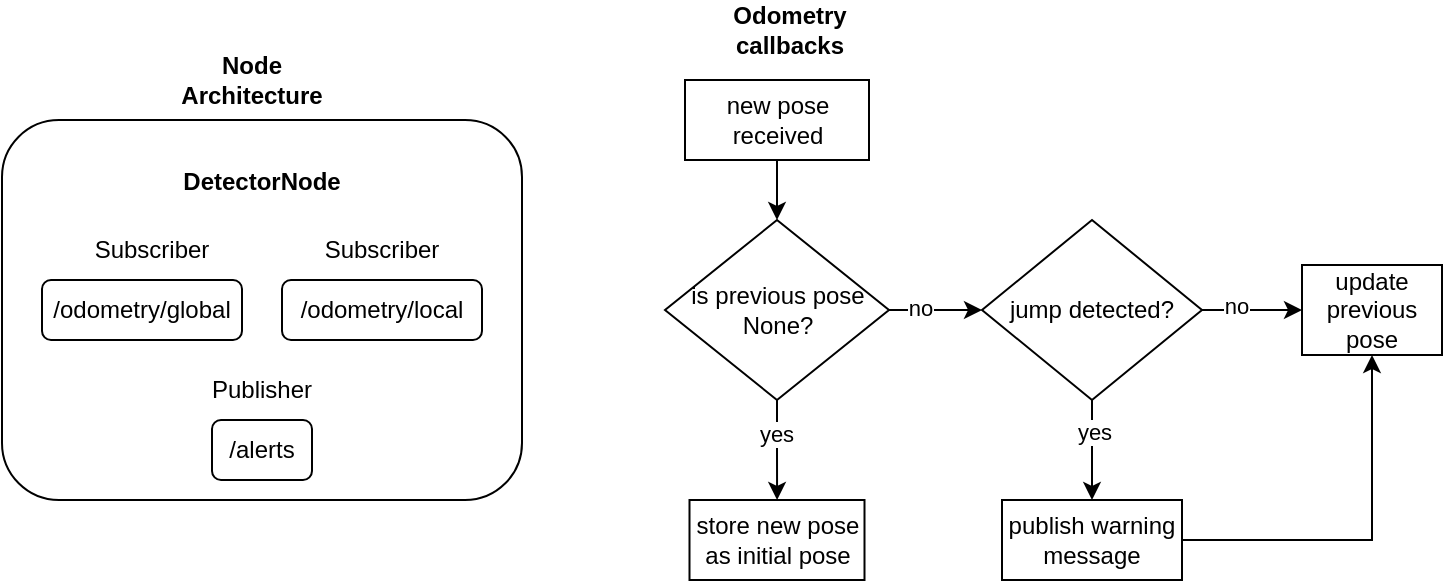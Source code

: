 <mxfile version="24.5.4" type="device">
  <diagram name="Page-1" id="WhUl5oQs7Qrf4h8sA8Bf">
    <mxGraphModel dx="859" dy="581" grid="1" gridSize="10" guides="1" tooltips="1" connect="1" arrows="1" fold="1" page="1" pageScale="1" pageWidth="850" pageHeight="1100" math="0" shadow="0">
      <root>
        <mxCell id="0" />
        <mxCell id="1" parent="0" />
        <mxCell id="d4Mi-WWw6-5imTZ_m3b6-1" value="&lt;b&gt;DetectorNode&lt;br&gt;&lt;/b&gt;&lt;br&gt;&lt;br&gt;&lt;br&gt;&lt;br&gt;&lt;br&gt;&lt;br&gt;&lt;br&gt;&lt;br&gt;&lt;div&gt;&lt;br&gt;&lt;/div&gt;" style="rounded=1;whiteSpace=wrap;html=1;" vertex="1" parent="1">
          <mxGeometry x="60" y="90" width="260" height="190" as="geometry" />
        </mxCell>
        <mxCell id="d4Mi-WWw6-5imTZ_m3b6-2" value="/odometry/global" style="rounded=1;whiteSpace=wrap;html=1;" vertex="1" parent="1">
          <mxGeometry x="80" y="170" width="100" height="30" as="geometry" />
        </mxCell>
        <mxCell id="d4Mi-WWw6-5imTZ_m3b6-3" value="Subscriber" style="text;html=1;align=center;verticalAlign=middle;whiteSpace=wrap;rounded=0;" vertex="1" parent="1">
          <mxGeometry x="105" y="140" width="60" height="30" as="geometry" />
        </mxCell>
        <mxCell id="d4Mi-WWw6-5imTZ_m3b6-5" value="/odometry/local" style="rounded=1;whiteSpace=wrap;html=1;" vertex="1" parent="1">
          <mxGeometry x="200" y="170" width="100" height="30" as="geometry" />
        </mxCell>
        <mxCell id="d4Mi-WWw6-5imTZ_m3b6-6" value="Subscriber" style="text;html=1;align=center;verticalAlign=middle;whiteSpace=wrap;rounded=0;" vertex="1" parent="1">
          <mxGeometry x="220" y="140" width="60" height="30" as="geometry" />
        </mxCell>
        <mxCell id="d4Mi-WWw6-5imTZ_m3b6-7" value="/alerts" style="rounded=1;whiteSpace=wrap;html=1;" vertex="1" parent="1">
          <mxGeometry x="165" y="240" width="50" height="30" as="geometry" />
        </mxCell>
        <mxCell id="d4Mi-WWw6-5imTZ_m3b6-8" value="Publisher" style="text;html=1;align=center;verticalAlign=middle;whiteSpace=wrap;rounded=0;" vertex="1" parent="1">
          <mxGeometry x="160" y="210" width="60" height="30" as="geometry" />
        </mxCell>
        <mxCell id="d4Mi-WWw6-5imTZ_m3b6-9" value="&lt;b&gt;Node Architecture&lt;/b&gt;" style="text;html=1;align=center;verticalAlign=middle;whiteSpace=wrap;rounded=0;" vertex="1" parent="1">
          <mxGeometry x="155" y="60" width="60" height="20" as="geometry" />
        </mxCell>
        <mxCell id="d4Mi-WWw6-5imTZ_m3b6-17" value="" style="edgeStyle=orthogonalEdgeStyle;rounded=0;orthogonalLoop=1;jettySize=auto;html=1;" edge="1" parent="1" source="d4Mi-WWw6-5imTZ_m3b6-11" target="d4Mi-WWw6-5imTZ_m3b6-16">
          <mxGeometry relative="1" as="geometry" />
        </mxCell>
        <mxCell id="d4Mi-WWw6-5imTZ_m3b6-20" value="yes" style="edgeLabel;html=1;align=center;verticalAlign=middle;resizable=0;points=[];" vertex="1" connectable="0" parent="d4Mi-WWw6-5imTZ_m3b6-17">
          <mxGeometry x="-0.312" y="-1" relative="1" as="geometry">
            <mxPoint as="offset" />
          </mxGeometry>
        </mxCell>
        <mxCell id="d4Mi-WWw6-5imTZ_m3b6-19" value="" style="edgeStyle=orthogonalEdgeStyle;rounded=0;orthogonalLoop=1;jettySize=auto;html=1;entryX=0;entryY=0.5;entryDx=0;entryDy=0;" edge="1" parent="1" source="d4Mi-WWw6-5imTZ_m3b6-11" target="d4Mi-WWw6-5imTZ_m3b6-22">
          <mxGeometry relative="1" as="geometry">
            <mxPoint x="550" y="185" as="targetPoint" />
          </mxGeometry>
        </mxCell>
        <mxCell id="d4Mi-WWw6-5imTZ_m3b6-21" value="no" style="edgeLabel;html=1;align=center;verticalAlign=middle;resizable=0;points=[];" vertex="1" connectable="0" parent="d4Mi-WWw6-5imTZ_m3b6-19">
          <mxGeometry x="-0.326" y="1" relative="1" as="geometry">
            <mxPoint as="offset" />
          </mxGeometry>
        </mxCell>
        <mxCell id="d4Mi-WWw6-5imTZ_m3b6-11" value="is previous pose None?" style="rhombus;whiteSpace=wrap;html=1;" vertex="1" parent="1">
          <mxGeometry x="391.5" y="140" width="112" height="90" as="geometry" />
        </mxCell>
        <mxCell id="d4Mi-WWw6-5imTZ_m3b6-16" value="store new pose as initial pose" style="whiteSpace=wrap;html=1;" vertex="1" parent="1">
          <mxGeometry x="403.75" y="280" width="87.5" height="40" as="geometry" />
        </mxCell>
        <mxCell id="d4Mi-WWw6-5imTZ_m3b6-24" value="" style="edgeStyle=orthogonalEdgeStyle;rounded=0;orthogonalLoop=1;jettySize=auto;html=1;" edge="1" parent="1" source="d4Mi-WWw6-5imTZ_m3b6-22" target="d4Mi-WWw6-5imTZ_m3b6-23">
          <mxGeometry relative="1" as="geometry" />
        </mxCell>
        <mxCell id="d4Mi-WWw6-5imTZ_m3b6-25" value="no" style="edgeLabel;html=1;align=center;verticalAlign=middle;resizable=0;points=[];" vertex="1" connectable="0" parent="d4Mi-WWw6-5imTZ_m3b6-24">
          <mxGeometry x="-0.315" y="2" relative="1" as="geometry">
            <mxPoint as="offset" />
          </mxGeometry>
        </mxCell>
        <mxCell id="d4Mi-WWw6-5imTZ_m3b6-30" value="" style="edgeStyle=orthogonalEdgeStyle;rounded=0;orthogonalLoop=1;jettySize=auto;html=1;" edge="1" parent="1" source="d4Mi-WWw6-5imTZ_m3b6-22" target="d4Mi-WWw6-5imTZ_m3b6-29">
          <mxGeometry relative="1" as="geometry" />
        </mxCell>
        <mxCell id="d4Mi-WWw6-5imTZ_m3b6-31" value="yes" style="edgeLabel;html=1;align=center;verticalAlign=middle;resizable=0;points=[];" vertex="1" connectable="0" parent="d4Mi-WWw6-5imTZ_m3b6-30">
          <mxGeometry x="-0.37" y="1" relative="1" as="geometry">
            <mxPoint as="offset" />
          </mxGeometry>
        </mxCell>
        <mxCell id="d4Mi-WWw6-5imTZ_m3b6-22" value="jump detected?" style="rhombus;whiteSpace=wrap;html=1;" vertex="1" parent="1">
          <mxGeometry x="550" y="140" width="110" height="90" as="geometry" />
        </mxCell>
        <mxCell id="d4Mi-WWw6-5imTZ_m3b6-23" value="update previous pose" style="whiteSpace=wrap;html=1;" vertex="1" parent="1">
          <mxGeometry x="710" y="162.5" width="70" height="45" as="geometry" />
        </mxCell>
        <mxCell id="d4Mi-WWw6-5imTZ_m3b6-26" value="&lt;b&gt;Odometry callbacks&lt;/b&gt;" style="text;html=1;align=center;verticalAlign=middle;whiteSpace=wrap;rounded=0;" vertex="1" parent="1">
          <mxGeometry x="418" y="30" width="72" height="30" as="geometry" />
        </mxCell>
        <mxCell id="d4Mi-WWw6-5imTZ_m3b6-28" style="edgeStyle=orthogonalEdgeStyle;rounded=0;orthogonalLoop=1;jettySize=auto;html=1;entryX=0.5;entryY=0;entryDx=0;entryDy=0;" edge="1" parent="1" source="d4Mi-WWw6-5imTZ_m3b6-27" target="d4Mi-WWw6-5imTZ_m3b6-11">
          <mxGeometry relative="1" as="geometry" />
        </mxCell>
        <mxCell id="d4Mi-WWw6-5imTZ_m3b6-27" value="new pose received" style="rounded=0;whiteSpace=wrap;html=1;" vertex="1" parent="1">
          <mxGeometry x="401.5" y="70" width="92" height="40" as="geometry" />
        </mxCell>
        <mxCell id="d4Mi-WWw6-5imTZ_m3b6-32" style="edgeStyle=orthogonalEdgeStyle;rounded=0;orthogonalLoop=1;jettySize=auto;html=1;entryX=0.5;entryY=1;entryDx=0;entryDy=0;" edge="1" parent="1" source="d4Mi-WWw6-5imTZ_m3b6-29" target="d4Mi-WWw6-5imTZ_m3b6-23">
          <mxGeometry relative="1" as="geometry" />
        </mxCell>
        <mxCell id="d4Mi-WWw6-5imTZ_m3b6-29" value="publish warning message" style="whiteSpace=wrap;html=1;" vertex="1" parent="1">
          <mxGeometry x="560" y="280" width="90" height="40" as="geometry" />
        </mxCell>
      </root>
    </mxGraphModel>
  </diagram>
</mxfile>
